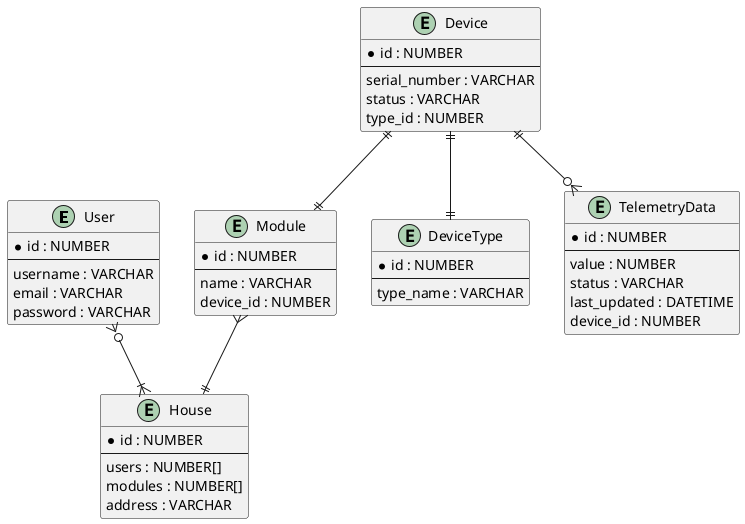 @startuml
entity "User" {
  * id : NUMBER
  --
  username : VARCHAR
  email : VARCHAR
  password : VARCHAR
}
entity "Module" {
  * id : NUMBER
  --
  name : VARCHAR
  device_id : NUMBER
}
entity "House" {
  * id : NUMBER
  --
  users : NUMBER[]
  modules : NUMBER[]
  address : VARCHAR
}
entity "DeviceType" {
  * id : NUMBER
  --
  type_name : VARCHAR
}
entity "Device" {
  * id : NUMBER
  --
  serial_number : VARCHAR
  status : VARCHAR
  type_id : NUMBER
}
entity "TelemetryData" {
  * id : NUMBER
  --
  value : NUMBER
  status : VARCHAR
  last_updated : DATETIME
  device_id : NUMBER
}

Device ||--o{ TelemetryData
Device ||--|| DeviceType
Device ||--|| Module
Module }--|| House
User }o--|{ House
@enduml